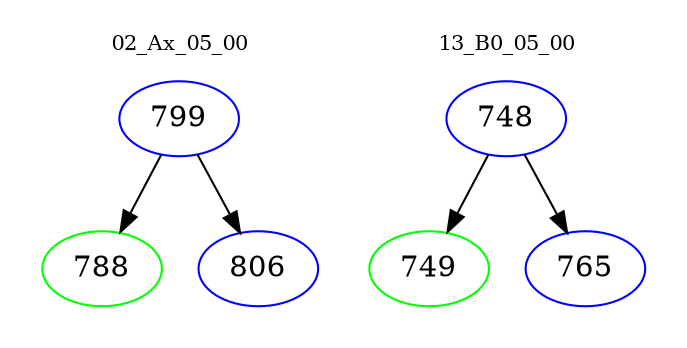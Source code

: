 digraph{
subgraph cluster_0 {
color = white
label = "02_Ax_05_00";
fontsize=10;
T0_799 [label="799", color="blue"]
T0_799 -> T0_788 [color="black"]
T0_788 [label="788", color="green"]
T0_799 -> T0_806 [color="black"]
T0_806 [label="806", color="blue"]
}
subgraph cluster_1 {
color = white
label = "13_B0_05_00";
fontsize=10;
T1_748 [label="748", color="blue"]
T1_748 -> T1_749 [color="black"]
T1_749 [label="749", color="green"]
T1_748 -> T1_765 [color="black"]
T1_765 [label="765", color="blue"]
}
}
